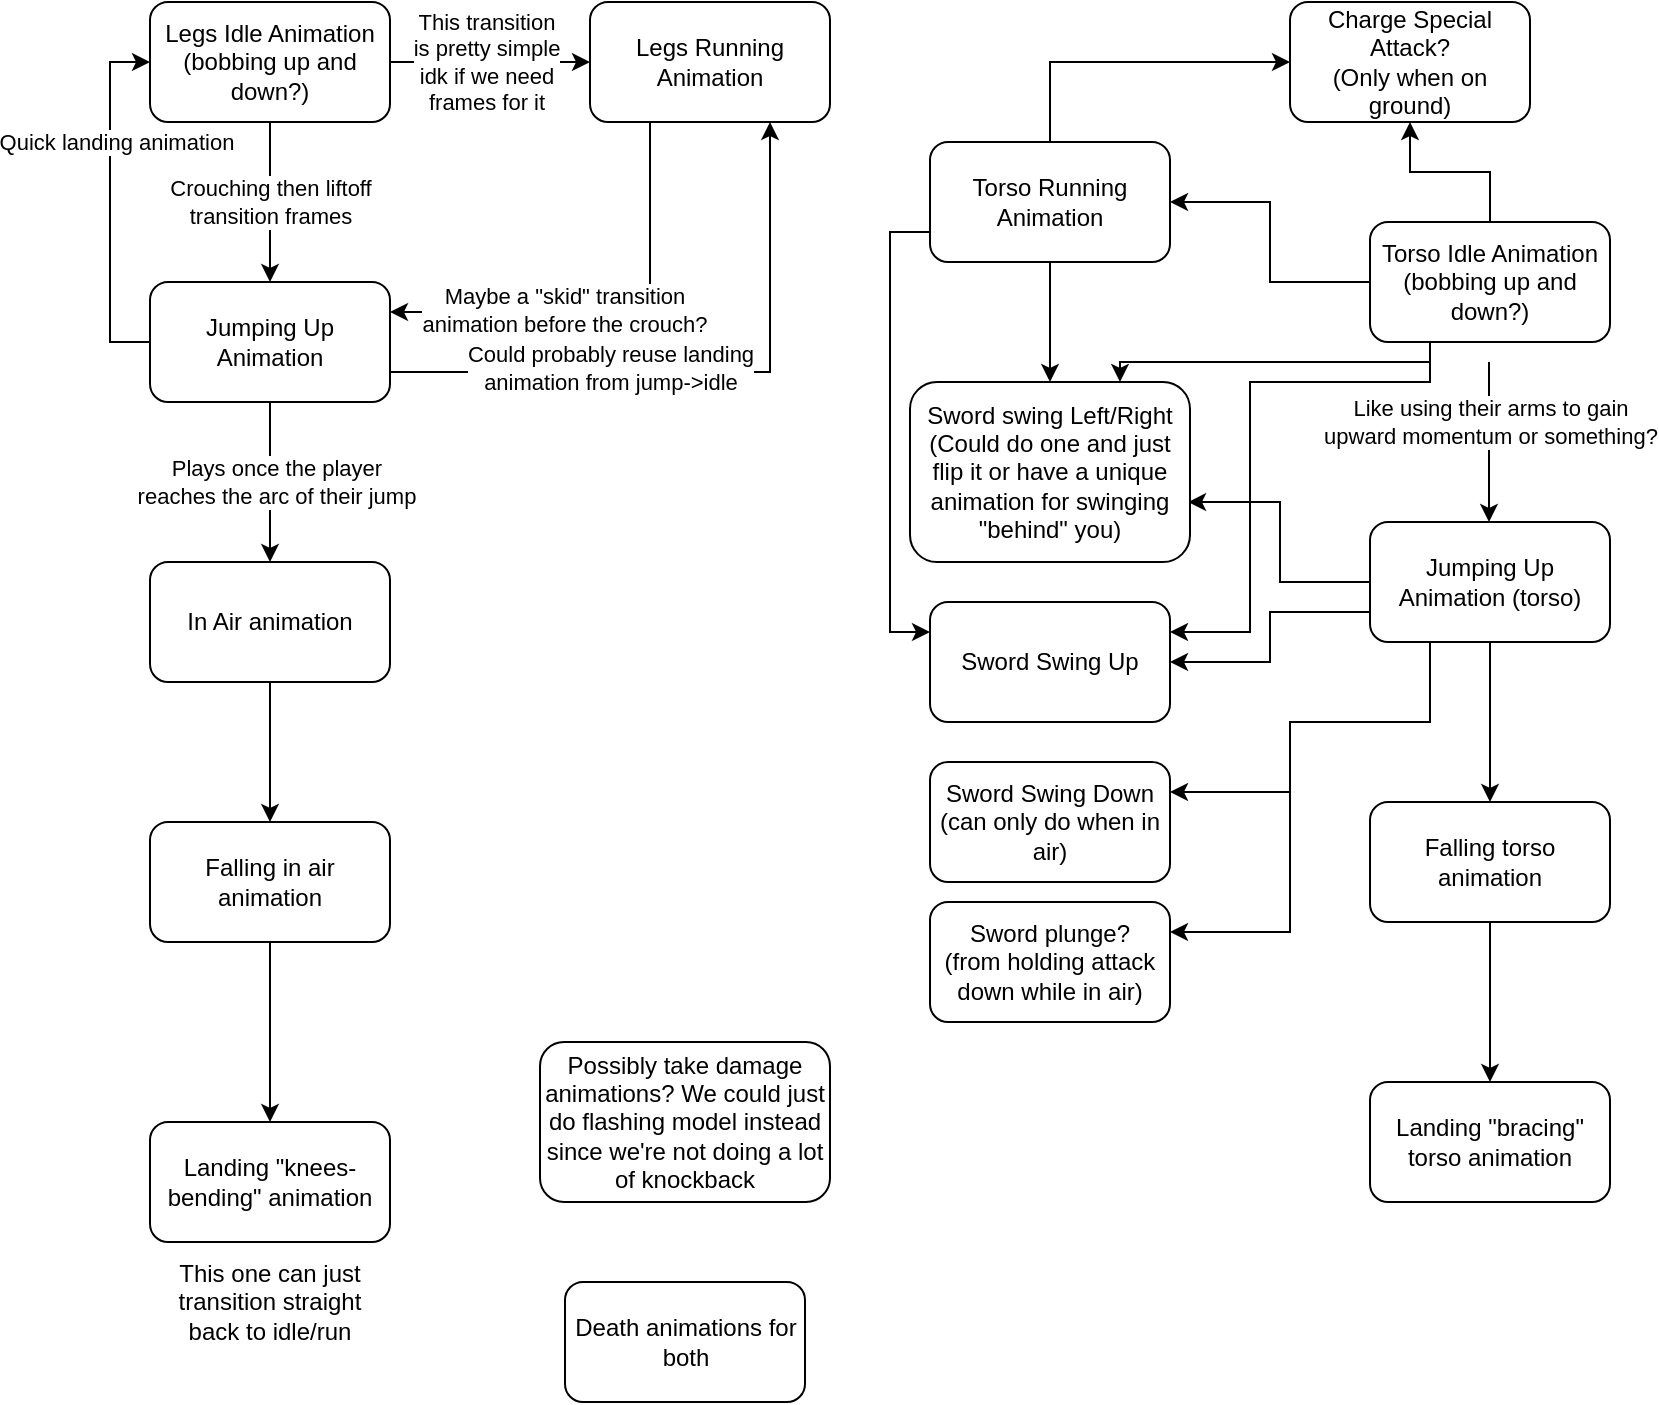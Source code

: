 <mxfile version="14.5.4" type="device"><diagram id="VqF8gun80AEZ65X9tdVU" name="Page-1"><mxGraphModel dx="1333" dy="705" grid="1" gridSize="10" guides="1" tooltips="1" connect="1" arrows="1" fold="1" page="1" pageScale="1" pageWidth="850" pageHeight="1100" math="0" shadow="0"><root><mxCell id="0"/><mxCell id="1" parent="0"/><mxCell id="S0_7ovhgaw80O7PhLnLi-6" style="edgeStyle=orthogonalEdgeStyle;rounded=0;orthogonalLoop=1;jettySize=auto;html=1;exitX=0.5;exitY=1;exitDx=0;exitDy=0;entryX=0.5;entryY=0;entryDx=0;entryDy=0;" edge="1" parent="1" source="S0_7ovhgaw80O7PhLnLi-1" target="S0_7ovhgaw80O7PhLnLi-5"><mxGeometry relative="1" as="geometry"/></mxCell><mxCell id="S0_7ovhgaw80O7PhLnLi-7" value="Crouching then liftoff&lt;br&gt;transition frames" style="edgeLabel;html=1;align=center;verticalAlign=middle;resizable=0;points=[];" vertex="1" connectable="0" parent="S0_7ovhgaw80O7PhLnLi-6"><mxGeometry x="-0.25" y="1" relative="1" as="geometry"><mxPoint x="-1" y="10" as="offset"/></mxGeometry></mxCell><mxCell id="S0_7ovhgaw80O7PhLnLi-9" style="edgeStyle=orthogonalEdgeStyle;rounded=0;orthogonalLoop=1;jettySize=auto;html=1;exitX=1;exitY=0.5;exitDx=0;exitDy=0;entryX=0;entryY=0.5;entryDx=0;entryDy=0;" edge="1" parent="1" source="S0_7ovhgaw80O7PhLnLi-1" target="S0_7ovhgaw80O7PhLnLi-8"><mxGeometry relative="1" as="geometry"/></mxCell><mxCell id="S0_7ovhgaw80O7PhLnLi-10" value="This transition&lt;br&gt;is pretty simple&lt;br&gt;idk if we need &lt;br&gt;frames for it" style="edgeLabel;html=1;align=center;verticalAlign=middle;resizable=0;points=[];" vertex="1" connectable="0" parent="S0_7ovhgaw80O7PhLnLi-9"><mxGeometry x="-0.25" y="3" relative="1" as="geometry"><mxPoint x="10" y="3" as="offset"/></mxGeometry></mxCell><mxCell id="S0_7ovhgaw80O7PhLnLi-1" value="Legs Idle Animation&lt;br&gt;(bobbing up and down?)" style="rounded=1;whiteSpace=wrap;html=1;" vertex="1" parent="1"><mxGeometry x="80" y="40" width="120" height="60" as="geometry"/></mxCell><mxCell id="S0_7ovhgaw80O7PhLnLi-29" style="edgeStyle=orthogonalEdgeStyle;rounded=0;orthogonalLoop=1;jettySize=auto;html=1;exitX=0.5;exitY=1;exitDx=0;exitDy=0;entryX=0.5;entryY=0;entryDx=0;entryDy=0;" edge="1" parent="1"><mxGeometry relative="1" as="geometry"><mxPoint x="749.5" y="220" as="sourcePoint"/><mxPoint x="749.5" y="300" as="targetPoint"/><Array as="points"><mxPoint x="749.5" y="270"/><mxPoint x="749.5" y="270"/></Array></mxGeometry></mxCell><mxCell id="S0_7ovhgaw80O7PhLnLi-30" value="Like using their arms to gain &lt;br&gt;upward momentum or something?" style="edgeLabel;html=1;align=center;verticalAlign=middle;resizable=0;points=[];" vertex="1" connectable="0" parent="S0_7ovhgaw80O7PhLnLi-29"><mxGeometry x="0.25" y="3" relative="1" as="geometry"><mxPoint x="-3" y="-20" as="offset"/></mxGeometry></mxCell><mxCell id="S0_7ovhgaw80O7PhLnLi-33" style="edgeStyle=orthogonalEdgeStyle;rounded=0;orthogonalLoop=1;jettySize=auto;html=1;exitX=0;exitY=0.5;exitDx=0;exitDy=0;entryX=1;entryY=0.5;entryDx=0;entryDy=0;" edge="1" parent="1" source="S0_7ovhgaw80O7PhLnLi-4" target="S0_7ovhgaw80O7PhLnLi-32"><mxGeometry relative="1" as="geometry"/></mxCell><mxCell id="S0_7ovhgaw80O7PhLnLi-41" style="edgeStyle=orthogonalEdgeStyle;rounded=0;orthogonalLoop=1;jettySize=auto;html=1;exitX=0.25;exitY=1;exitDx=0;exitDy=0;entryX=0.75;entryY=0;entryDx=0;entryDy=0;" edge="1" parent="1" source="S0_7ovhgaw80O7PhLnLi-4" target="S0_7ovhgaw80O7PhLnLi-38"><mxGeometry relative="1" as="geometry"><Array as="points"><mxPoint x="720" y="220"/><mxPoint x="565" y="220"/></Array></mxGeometry></mxCell><mxCell id="S0_7ovhgaw80O7PhLnLi-50" style="edgeStyle=orthogonalEdgeStyle;rounded=0;orthogonalLoop=1;jettySize=auto;html=1;exitX=0.25;exitY=1;exitDx=0;exitDy=0;entryX=1;entryY=0.25;entryDx=0;entryDy=0;" edge="1" parent="1" source="S0_7ovhgaw80O7PhLnLi-4" target="S0_7ovhgaw80O7PhLnLi-46"><mxGeometry relative="1" as="geometry"><Array as="points"><mxPoint x="720" y="230"/><mxPoint x="630" y="230"/><mxPoint x="630" y="355"/></Array></mxGeometry></mxCell><mxCell id="S0_7ovhgaw80O7PhLnLi-55" style="edgeStyle=orthogonalEdgeStyle;rounded=0;orthogonalLoop=1;jettySize=auto;html=1;exitX=0.5;exitY=0;exitDx=0;exitDy=0;entryX=0.5;entryY=1;entryDx=0;entryDy=0;" edge="1" parent="1" source="S0_7ovhgaw80O7PhLnLi-4" target="S0_7ovhgaw80O7PhLnLi-53"><mxGeometry relative="1" as="geometry"/></mxCell><mxCell id="S0_7ovhgaw80O7PhLnLi-4" value="Torso Idle Animation&lt;br&gt;(bobbing up and down?)" style="rounded=1;whiteSpace=wrap;html=1;" vertex="1" parent="1"><mxGeometry x="690" y="150" width="120" height="60" as="geometry"/></mxCell><mxCell id="S0_7ovhgaw80O7PhLnLi-13" style="edgeStyle=orthogonalEdgeStyle;rounded=0;orthogonalLoop=1;jettySize=auto;html=1;exitX=0;exitY=0.5;exitDx=0;exitDy=0;entryX=0;entryY=0.5;entryDx=0;entryDy=0;" edge="1" parent="1" source="S0_7ovhgaw80O7PhLnLi-5" target="S0_7ovhgaw80O7PhLnLi-1"><mxGeometry relative="1" as="geometry"/></mxCell><mxCell id="S0_7ovhgaw80O7PhLnLi-14" value="Quick landing animation" style="edgeLabel;html=1;align=center;verticalAlign=middle;resizable=0;points=[];" vertex="1" connectable="0" parent="S0_7ovhgaw80O7PhLnLi-13"><mxGeometry x="0.111" y="-3" relative="1" as="geometry"><mxPoint y="-20" as="offset"/></mxGeometry></mxCell><mxCell id="S0_7ovhgaw80O7PhLnLi-15" style="edgeStyle=orthogonalEdgeStyle;rounded=0;orthogonalLoop=1;jettySize=auto;html=1;exitX=1;exitY=0.75;exitDx=0;exitDy=0;entryX=0.75;entryY=1;entryDx=0;entryDy=0;" edge="1" parent="1" source="S0_7ovhgaw80O7PhLnLi-5" target="S0_7ovhgaw80O7PhLnLi-8"><mxGeometry relative="1" as="geometry"/></mxCell><mxCell id="S0_7ovhgaw80O7PhLnLi-17" value="Could probably reuse landing &lt;br&gt;animation from jump-&amp;gt;idle" style="edgeLabel;html=1;align=center;verticalAlign=middle;resizable=0;points=[];" vertex="1" connectable="0" parent="S0_7ovhgaw80O7PhLnLi-15"><mxGeometry x="-0.562" y="2" relative="1" as="geometry"><mxPoint x="41" as="offset"/></mxGeometry></mxCell><mxCell id="S0_7ovhgaw80O7PhLnLi-19" style="edgeStyle=orthogonalEdgeStyle;rounded=0;orthogonalLoop=1;jettySize=auto;html=1;exitX=0.5;exitY=1;exitDx=0;exitDy=0;entryX=0.5;entryY=0;entryDx=0;entryDy=0;" edge="1" parent="1" source="S0_7ovhgaw80O7PhLnLi-5" target="S0_7ovhgaw80O7PhLnLi-18"><mxGeometry relative="1" as="geometry"/></mxCell><mxCell id="S0_7ovhgaw80O7PhLnLi-20" value="Plays once the player &lt;br&gt;reaches the arc of their jump" style="edgeLabel;html=1;align=center;verticalAlign=middle;resizable=0;points=[];" vertex="1" connectable="0" parent="S0_7ovhgaw80O7PhLnLi-19"><mxGeometry x="0.25" y="3" relative="1" as="geometry"><mxPoint y="-10" as="offset"/></mxGeometry></mxCell><mxCell id="S0_7ovhgaw80O7PhLnLi-5" value="Jumping Up Animation" style="rounded=1;whiteSpace=wrap;html=1;" vertex="1" parent="1"><mxGeometry x="80" y="180" width="120" height="60" as="geometry"/></mxCell><mxCell id="S0_7ovhgaw80O7PhLnLi-11" style="edgeStyle=orthogonalEdgeStyle;rounded=0;orthogonalLoop=1;jettySize=auto;html=1;exitX=0.25;exitY=1;exitDx=0;exitDy=0;entryX=1;entryY=0.25;entryDx=0;entryDy=0;" edge="1" parent="1" source="S0_7ovhgaw80O7PhLnLi-8" target="S0_7ovhgaw80O7PhLnLi-5"><mxGeometry relative="1" as="geometry"/></mxCell><mxCell id="S0_7ovhgaw80O7PhLnLi-12" value="Maybe a &quot;skid&quot; transition &lt;br&gt;animation before the crouch?" style="edgeLabel;html=1;align=center;verticalAlign=middle;resizable=0;points=[];" vertex="1" connectable="0" parent="S0_7ovhgaw80O7PhLnLi-11"><mxGeometry x="0.227" y="-1" relative="1" as="geometry"><mxPoint as="offset"/></mxGeometry></mxCell><mxCell id="S0_7ovhgaw80O7PhLnLi-8" value="Legs Running Animation" style="rounded=1;whiteSpace=wrap;html=1;" vertex="1" parent="1"><mxGeometry x="300" y="40" width="120" height="60" as="geometry"/></mxCell><mxCell id="S0_7ovhgaw80O7PhLnLi-23" style="edgeStyle=orthogonalEdgeStyle;rounded=0;orthogonalLoop=1;jettySize=auto;html=1;exitX=0.5;exitY=1;exitDx=0;exitDy=0;entryX=0.5;entryY=0;entryDx=0;entryDy=0;" edge="1" parent="1" source="S0_7ovhgaw80O7PhLnLi-18" target="S0_7ovhgaw80O7PhLnLi-22"><mxGeometry relative="1" as="geometry"/></mxCell><mxCell id="S0_7ovhgaw80O7PhLnLi-18" value="In Air animation" style="rounded=1;whiteSpace=wrap;html=1;" vertex="1" parent="1"><mxGeometry x="80" y="320" width="120" height="60" as="geometry"/></mxCell><mxCell id="S0_7ovhgaw80O7PhLnLi-26" style="edgeStyle=orthogonalEdgeStyle;rounded=0;orthogonalLoop=1;jettySize=auto;html=1;exitX=0.5;exitY=1;exitDx=0;exitDy=0;entryX=0.5;entryY=0;entryDx=0;entryDy=0;" edge="1" parent="1" source="S0_7ovhgaw80O7PhLnLi-22" target="S0_7ovhgaw80O7PhLnLi-25"><mxGeometry relative="1" as="geometry"/></mxCell><mxCell id="S0_7ovhgaw80O7PhLnLi-22" value="Falling in air animation" style="rounded=1;whiteSpace=wrap;html=1;" vertex="1" parent="1"><mxGeometry x="80" y="450" width="120" height="60" as="geometry"/></mxCell><mxCell id="S0_7ovhgaw80O7PhLnLi-25" value="Landing &quot;knees-bending&quot; animation" style="rounded=1;whiteSpace=wrap;html=1;" vertex="1" parent="1"><mxGeometry x="80" y="600" width="120" height="60" as="geometry"/></mxCell><mxCell id="S0_7ovhgaw80O7PhLnLi-27" value="This one can just transition straight back to idle/run" style="text;html=1;strokeColor=none;fillColor=none;align=center;verticalAlign=middle;whiteSpace=wrap;rounded=0;" vertex="1" parent="1"><mxGeometry x="90" y="660" width="100" height="60" as="geometry"/></mxCell><mxCell id="S0_7ovhgaw80O7PhLnLi-35" style="edgeStyle=orthogonalEdgeStyle;rounded=0;orthogonalLoop=1;jettySize=auto;html=1;exitX=0.5;exitY=1;exitDx=0;exitDy=0;entryX=0.5;entryY=0;entryDx=0;entryDy=0;" edge="1" parent="1" source="S0_7ovhgaw80O7PhLnLi-28" target="S0_7ovhgaw80O7PhLnLi-34"><mxGeometry relative="1" as="geometry"/></mxCell><mxCell id="S0_7ovhgaw80O7PhLnLi-40" style="edgeStyle=orthogonalEdgeStyle;rounded=0;orthogonalLoop=1;jettySize=auto;html=1;exitX=0;exitY=0.5;exitDx=0;exitDy=0;entryX=0.993;entryY=0.667;entryDx=0;entryDy=0;entryPerimeter=0;" edge="1" parent="1" source="S0_7ovhgaw80O7PhLnLi-28" target="S0_7ovhgaw80O7PhLnLi-38"><mxGeometry relative="1" as="geometry"/></mxCell><mxCell id="S0_7ovhgaw80O7PhLnLi-47" style="edgeStyle=orthogonalEdgeStyle;rounded=0;orthogonalLoop=1;jettySize=auto;html=1;exitX=0;exitY=0.75;exitDx=0;exitDy=0;entryX=1;entryY=0.5;entryDx=0;entryDy=0;" edge="1" parent="1" source="S0_7ovhgaw80O7PhLnLi-28" target="S0_7ovhgaw80O7PhLnLi-46"><mxGeometry relative="1" as="geometry"/></mxCell><mxCell id="S0_7ovhgaw80O7PhLnLi-52" style="edgeStyle=orthogonalEdgeStyle;rounded=0;orthogonalLoop=1;jettySize=auto;html=1;exitX=0.25;exitY=1;exitDx=0;exitDy=0;entryX=1;entryY=0.25;entryDx=0;entryDy=0;" edge="1" parent="1" source="S0_7ovhgaw80O7PhLnLi-28" target="S0_7ovhgaw80O7PhLnLi-51"><mxGeometry relative="1" as="geometry"><Array as="points"><mxPoint x="720" y="400"/><mxPoint x="650" y="400"/><mxPoint x="650" y="435"/></Array></mxGeometry></mxCell><mxCell id="S0_7ovhgaw80O7PhLnLi-58" style="edgeStyle=orthogonalEdgeStyle;rounded=0;orthogonalLoop=1;jettySize=auto;html=1;exitX=0.25;exitY=1;exitDx=0;exitDy=0;entryX=1;entryY=0.25;entryDx=0;entryDy=0;" edge="1" parent="1" source="S0_7ovhgaw80O7PhLnLi-28" target="S0_7ovhgaw80O7PhLnLi-57"><mxGeometry relative="1" as="geometry"><Array as="points"><mxPoint x="720" y="400"/><mxPoint x="650" y="400"/><mxPoint x="650" y="505"/></Array></mxGeometry></mxCell><mxCell id="S0_7ovhgaw80O7PhLnLi-28" value="Jumping Up Animation (torso)" style="rounded=1;whiteSpace=wrap;html=1;" vertex="1" parent="1"><mxGeometry x="690" y="300" width="120" height="60" as="geometry"/></mxCell><mxCell id="S0_7ovhgaw80O7PhLnLi-39" style="edgeStyle=orthogonalEdgeStyle;rounded=0;orthogonalLoop=1;jettySize=auto;html=1;exitX=0.5;exitY=1;exitDx=0;exitDy=0;entryX=0.5;entryY=0;entryDx=0;entryDy=0;" edge="1" parent="1" source="S0_7ovhgaw80O7PhLnLi-32" target="S0_7ovhgaw80O7PhLnLi-38"><mxGeometry relative="1" as="geometry"/></mxCell><mxCell id="S0_7ovhgaw80O7PhLnLi-49" style="edgeStyle=orthogonalEdgeStyle;rounded=0;orthogonalLoop=1;jettySize=auto;html=1;exitX=0;exitY=0.75;exitDx=0;exitDy=0;entryX=0;entryY=0.25;entryDx=0;entryDy=0;" edge="1" parent="1" source="S0_7ovhgaw80O7PhLnLi-32" target="S0_7ovhgaw80O7PhLnLi-46"><mxGeometry relative="1" as="geometry"/></mxCell><mxCell id="S0_7ovhgaw80O7PhLnLi-54" style="edgeStyle=orthogonalEdgeStyle;rounded=0;orthogonalLoop=1;jettySize=auto;html=1;exitX=0.5;exitY=0;exitDx=0;exitDy=0;entryX=0;entryY=0.5;entryDx=0;entryDy=0;" edge="1" parent="1" source="S0_7ovhgaw80O7PhLnLi-32" target="S0_7ovhgaw80O7PhLnLi-53"><mxGeometry relative="1" as="geometry"/></mxCell><mxCell id="S0_7ovhgaw80O7PhLnLi-32" value="Torso Running Animation" style="rounded=1;whiteSpace=wrap;html=1;" vertex="1" parent="1"><mxGeometry x="470" y="110" width="120" height="60" as="geometry"/></mxCell><mxCell id="S0_7ovhgaw80O7PhLnLi-37" style="edgeStyle=orthogonalEdgeStyle;rounded=0;orthogonalLoop=1;jettySize=auto;html=1;exitX=0.5;exitY=1;exitDx=0;exitDy=0;entryX=0.5;entryY=0;entryDx=0;entryDy=0;" edge="1" parent="1" source="S0_7ovhgaw80O7PhLnLi-34" target="S0_7ovhgaw80O7PhLnLi-36"><mxGeometry relative="1" as="geometry"/></mxCell><mxCell id="S0_7ovhgaw80O7PhLnLi-34" value="Falling torso animation" style="rounded=1;whiteSpace=wrap;html=1;" vertex="1" parent="1"><mxGeometry x="690" y="440" width="120" height="60" as="geometry"/></mxCell><mxCell id="S0_7ovhgaw80O7PhLnLi-36" value="Landing &quot;bracing&quot; torso animation" style="rounded=1;whiteSpace=wrap;html=1;" vertex="1" parent="1"><mxGeometry x="690" y="580" width="120" height="60" as="geometry"/></mxCell><mxCell id="S0_7ovhgaw80O7PhLnLi-38" value="Sword swing Left/Right&lt;br&gt;(Could do one and just flip it or have a unique animation for swinging &quot;behind&quot; you)" style="rounded=1;whiteSpace=wrap;html=1;" vertex="1" parent="1"><mxGeometry x="460" y="230" width="140" height="90" as="geometry"/></mxCell><mxCell id="S0_7ovhgaw80O7PhLnLi-46" value="Sword Swing Up" style="rounded=1;whiteSpace=wrap;html=1;" vertex="1" parent="1"><mxGeometry x="470" y="340" width="120" height="60" as="geometry"/></mxCell><mxCell id="S0_7ovhgaw80O7PhLnLi-51" value="Sword Swing Down&lt;br&gt;(can only do when in air)" style="rounded=1;whiteSpace=wrap;html=1;" vertex="1" parent="1"><mxGeometry x="470" y="420" width="120" height="60" as="geometry"/></mxCell><mxCell id="S0_7ovhgaw80O7PhLnLi-53" value="Charge Special Attack?&lt;br&gt;(Only when on ground)" style="rounded=1;whiteSpace=wrap;html=1;" vertex="1" parent="1"><mxGeometry x="650" y="40" width="120" height="60" as="geometry"/></mxCell><mxCell id="S0_7ovhgaw80O7PhLnLi-56" value="Possibly take damage animations? We could just do flashing model instead since we're not doing a lot of knockback" style="rounded=1;whiteSpace=wrap;html=1;" vertex="1" parent="1"><mxGeometry x="275" y="560" width="145" height="80" as="geometry"/></mxCell><mxCell id="S0_7ovhgaw80O7PhLnLi-57" value="Sword plunge?&lt;br&gt;(from holding attack down while in air)" style="rounded=1;whiteSpace=wrap;html=1;" vertex="1" parent="1"><mxGeometry x="470" y="490" width="120" height="60" as="geometry"/></mxCell><mxCell id="S0_7ovhgaw80O7PhLnLi-59" value="Death animations for both" style="rounded=1;whiteSpace=wrap;html=1;" vertex="1" parent="1"><mxGeometry x="287.5" y="680" width="120" height="60" as="geometry"/></mxCell></root></mxGraphModel></diagram></mxfile>